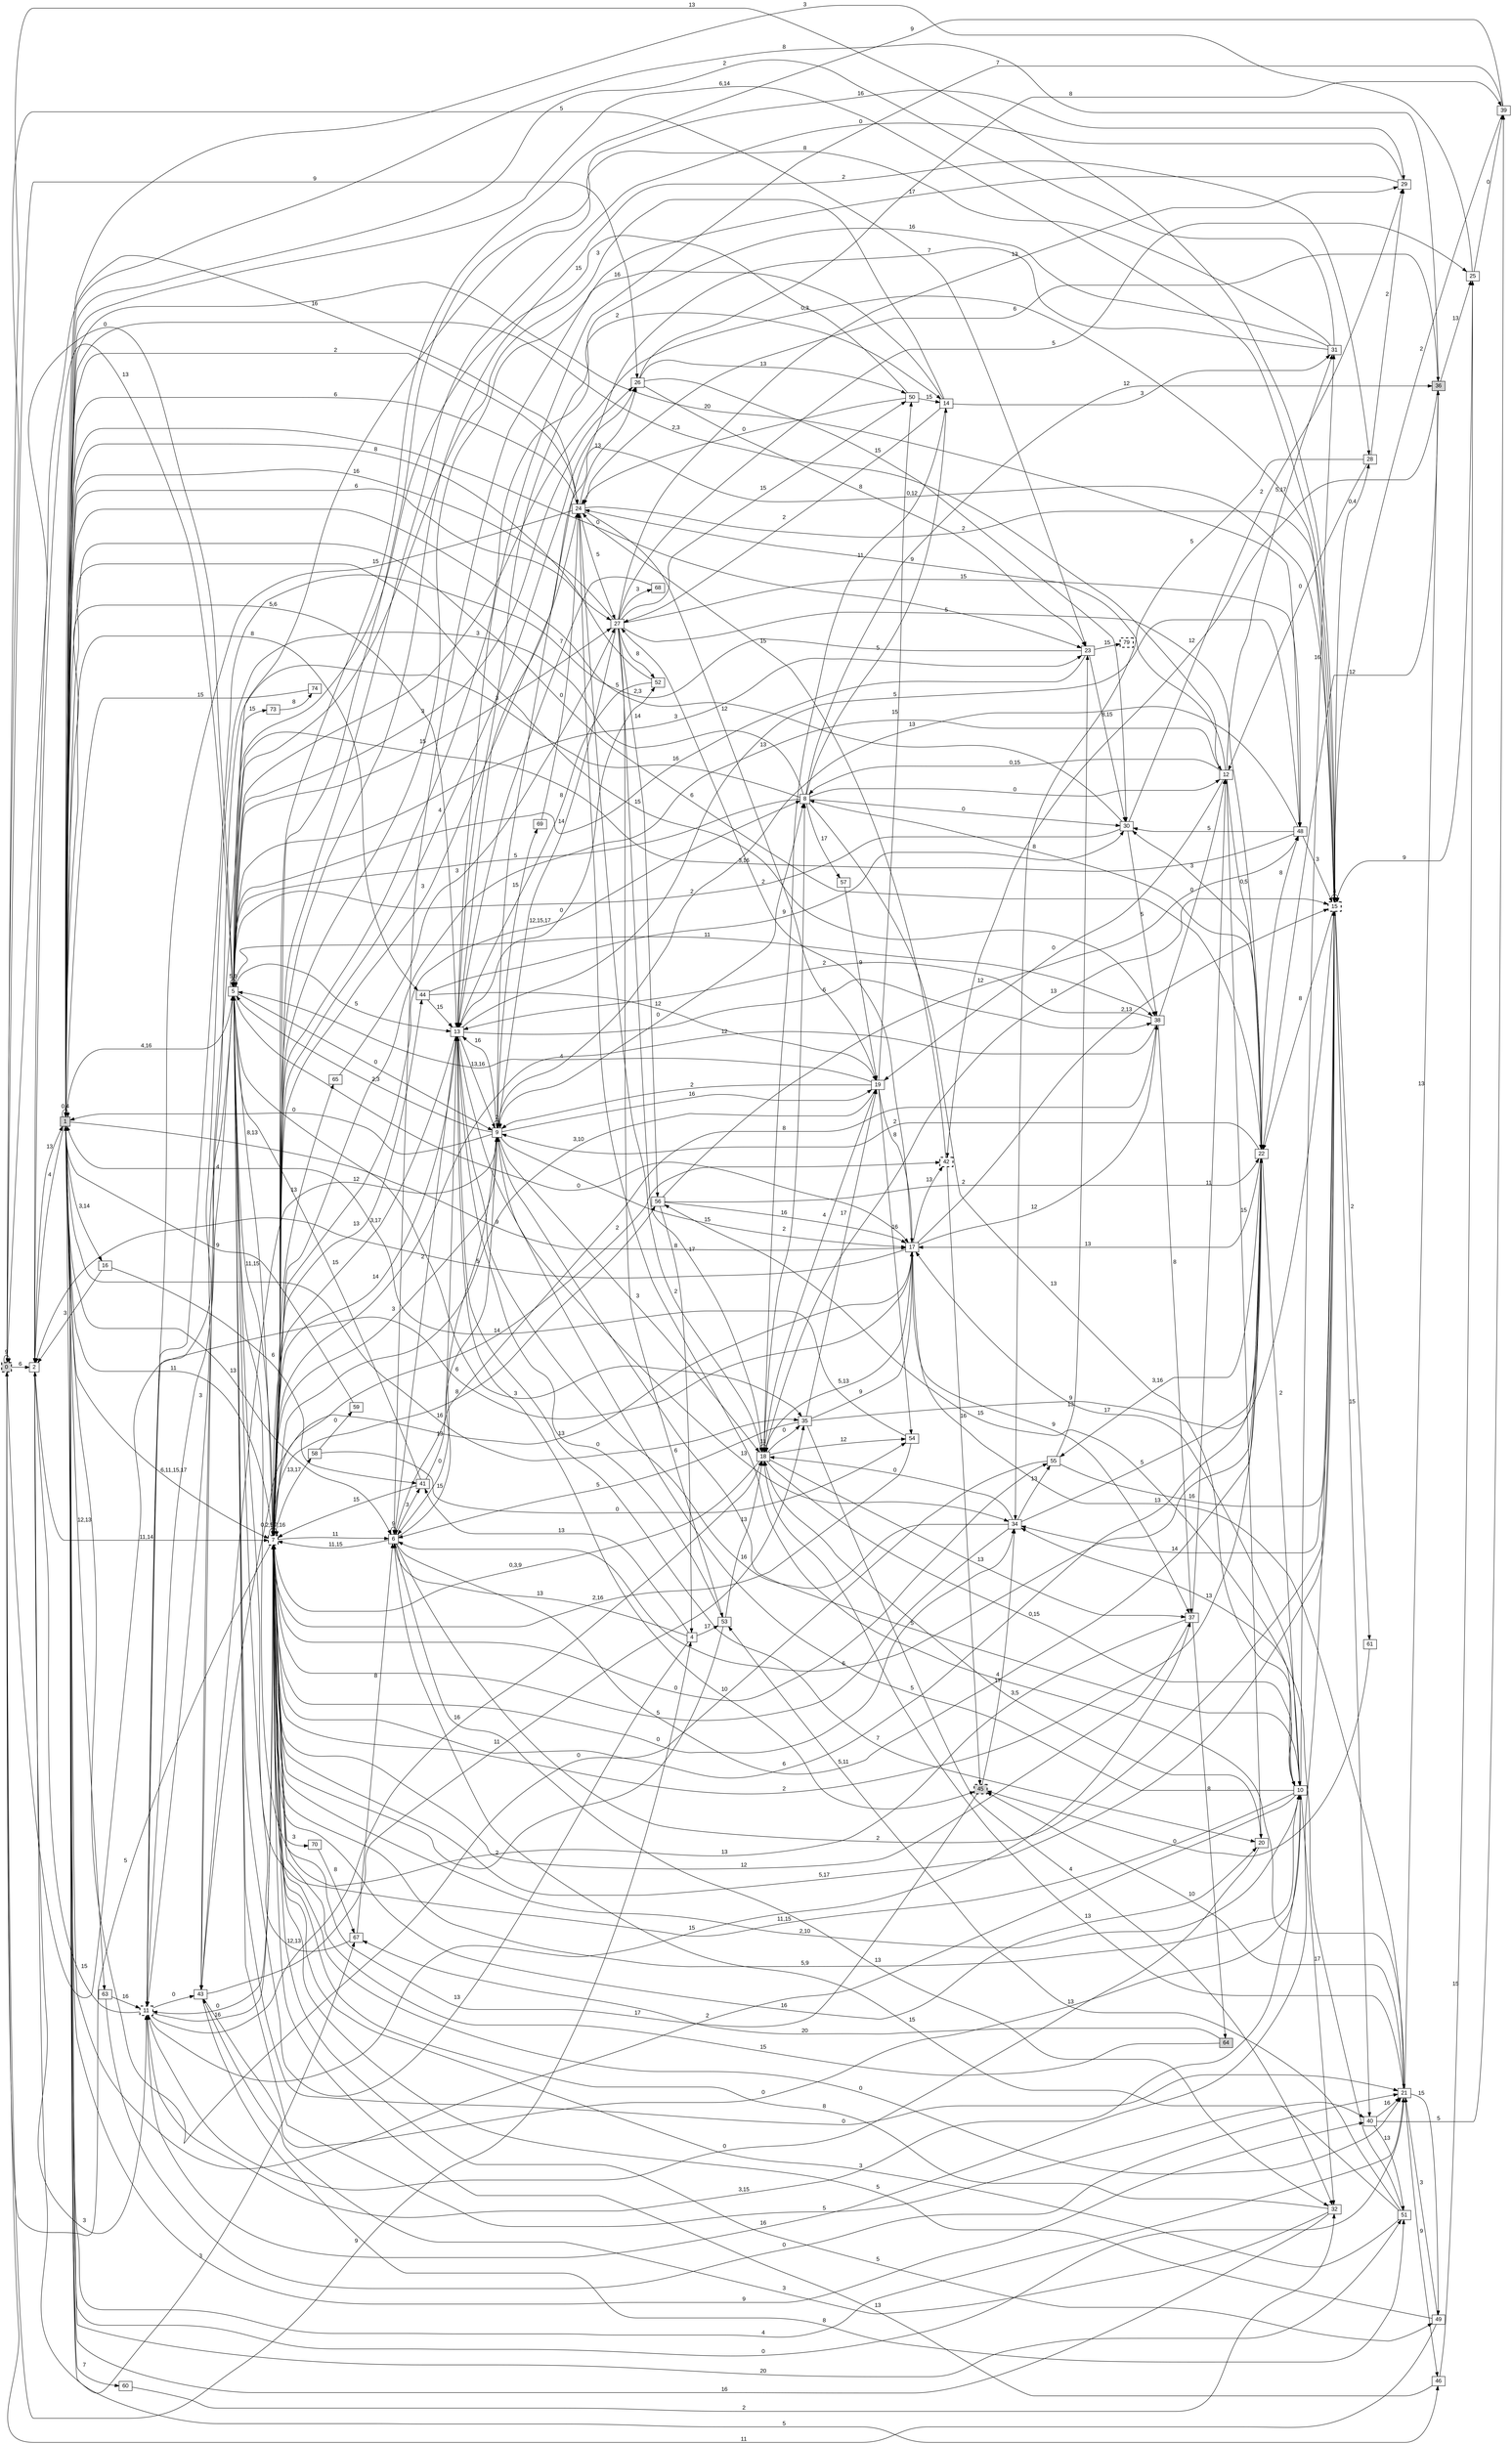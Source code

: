 digraph "NDFA" {
  rankdir=LR
  node [shape=box width=0.1 height=0.1 fontname=Arial]
  edge [fontname=Arial]
/* Estados */
 s0 [label="0" style="filled,bold,dashed"] /* I:1 F:1 D:0 */
 s1 [label="1" style="filled"] /* I:1 F:0 D:0 */
 s2 [label="2" ] /* I:0 F:0 D:0 */
 s4 [label="4" ] /* I:0 F:0 D:0 */
 s5 [label="5" ] /* I:0 F:0 D:0 */
 s6 [label="6" ] /* I:0 F:0 D:0 */
 s7 [label="7" style="bold,dashed"] /* I:0 F:1 D:0 */
 s8 [label="8" ] /* I:0 F:0 D:0 */
 s9 [label="9" ] /* I:0 F:0 D:0 */
 s10 [label="10" ] /* I:0 F:0 D:0 */
 s11 [label="11" style="bold,dashed"] /* I:0 F:1 D:0 */
 s12 [label="12" ] /* I:0 F:0 D:0 */
 s13 [label="13" ] /* I:0 F:0 D:0 */
 s14 [label="14" ] /* I:0 F:0 D:0 */
 s15 [label="15" style="bold,dashed"] /* I:0 F:1 D:0 */
 s16 [label="16" ] /* I:0 F:0 D:0 */
 s17 [label="17" ] /* I:0 F:0 D:0 */
 s18 [label="18" ] /* I:0 F:0 D:0 */
 s19 [label="19" ] /* I:0 F:0 D:0 */
 s20 [label="20" ] /* I:0 F:0 D:0 */
 s21 [label="21" ] /* I:0 F:0 D:0 */
 s22 [label="22" ] /* I:0 F:0 D:0 */
 s23 [label="23" ] /* I:0 F:0 D:0 */
 s24 [label="24" ] /* I:0 F:0 D:0 */
 s25 [label="25" ] /* I:0 F:0 D:0 */
 s26 [label="26" ] /* I:0 F:0 D:0 */
 s27 [label="27" ] /* I:0 F:0 D:0 */
 s28 [label="28" ] /* I:0 F:0 D:0 */
 s29 [label="29" ] /* I:0 F:0 D:0 */
 s30 [label="30" ] /* I:0 F:0 D:0 */
 s31 [label="31" ] /* I:0 F:0 D:0 */
 s32 [label="32" ] /* I:0 F:0 D:0 */
 s34 [label="34" ] /* I:0 F:0 D:0 */
 s35 [label="35" ] /* I:0 F:0 D:0 */
 s36 [label="36" style="filled"] /* I:1 F:0 D:0 */
 s37 [label="37" ] /* I:0 F:0 D:0 */
 s38 [label="38" ] /* I:0 F:0 D:0 */
 s39 [label="39" ] /* I:0 F:0 D:0 */
 s40 [label="40" ] /* I:0 F:0 D:0 */
 s41 [label="41" ] /* I:0 F:0 D:0 */
 s42 [label="42" style="bold,dashed"] /* I:0 F:1 D:0 */
 s43 [label="43" ] /* I:0 F:0 D:0 */
 s44 [label="44" ] /* I:0 F:0 D:0 */
 s45 [label="45" style="filled,bold,dashed"] /* I:1 F:1 D:0 */
 s46 [label="46" ] /* I:0 F:0 D:0 */
 s48 [label="48" ] /* I:0 F:0 D:0 */
 s49 [label="49" ] /* I:0 F:0 D:0 */
 s50 [label="50" ] /* I:0 F:0 D:0 */
 s51 [label="51" ] /* I:0 F:0 D:0 */
 s52 [label="52" ] /* I:0 F:0 D:0 */
 s53 [label="53" ] /* I:0 F:0 D:0 */
 s54 [label="54" ] /* I:0 F:0 D:0 */
 s55 [label="55" ] /* I:0 F:0 D:0 */
 s56 [label="56" ] /* I:0 F:0 D:0 */
 s57 [label="57" ] /* I:0 F:0 D:0 */
 s58 [label="58" ] /* I:0 F:0 D:0 */
 s59 [label="59" ] /* I:0 F:0 D:0 */
 s60 [label="60" ] /* I:0 F:0 D:0 */
 s61 [label="61" ] /* I:0 F:0 D:0 */
 s63 [label="63" ] /* I:0 F:0 D:0 */
 s64 [label="64" style="filled"] /* I:1 F:0 D:0 */
 s65 [label="65" ] /* I:0 F:0 D:0 */
 s67 [label="67" ] /* I:0 F:0 D:0 */
 s68 [label="68" ] /* I:0 F:0 D:0 */
 s69 [label="69" ] /* I:0 F:0 D:0 */
 s70 [label="70" ] /* I:0 F:0 D:0 */
 s73 [label="73" ] /* I:0 F:0 D:0 */
 s74 [label="74" ] /* I:0 F:0 D:0 */
 s79 [label="79" style="bold,dashed"] /* I:0 F:1 D:0 */
/* Transiciones */
  s0 -> s0 [label="9"]
  s0 -> s2 [label="6"]
  s0 -> s4 [label="9"]
  s0 -> s15 [label="13"]
  s0 -> s17 [label="6"]
  s0 -> s23 [label="5"]
  s0 -> s26 [label="9"]
  s1 -> s1 [label="0,4"]
  s1 -> s2 [label="4"]
  s1 -> s5 [label="4,16"]
  s1 -> s6 [label="13"]
  s1 -> s7 [label="6,11,15,17"]
  s1 -> s13 [label="5,6"]
  s1 -> s15 [label="6,14"]
  s1 -> s16 [label="3,14"]
  s1 -> s17 [label="9"]
  s1 -> s21 [label="4"]
  s1 -> s22 [label="6"]
  s1 -> s23 [label="0"]
  s1 -> s24 [label="2"]
  s1 -> s27 [label="6"]
  s1 -> s35 [label="16"]
  s1 -> s36 [label="8"]
  s1 -> s38 [label="15"]
  s1 -> s40 [label="9"]
  s1 -> s44 [label="8"]
  s1 -> s46 [label="5"]
  s1 -> s48 [label="20"]
  s1 -> s51 [label="20"]
  s1 -> s60 [label="7"]
  s1 -> s63 [label="12,13"]
  s2 -> s1 [label="13"]
  s2 -> s5 [label="13"]
  s2 -> s7 [label="11,14"]
  s2 -> s11 [label="3"]
  s2 -> s67 [label="3"]
  s4 -> s5 [label="13"]
  s4 -> s6 [label="13"]
  s4 -> s41 [label="13"]
  s4 -> s53 [label="17"]
  s5 -> s0 [label="0"]
  s5 -> s5 [label="5,6"]
  s5 -> s7 [label="8,13"]
  s5 -> s9 [label="0"]
  s5 -> s11 [label="3"]
  s5 -> s13 [label="5"]
  s5 -> s15 [label="0,3"]
  s5 -> s17 [label="0"]
  s5 -> s21 [label="0"]
  s5 -> s23 [label="3"]
  s5 -> s26 [label="3"]
  s5 -> s27 [label="15"]
  s5 -> s35 [label="3"]
  s5 -> s38 [label="11"]
  s5 -> s40 [label="5"]
  s5 -> s73 [label="15"]
  s6 -> s6 [label="9"]
  s6 -> s7 [label="11,15"]
  s6 -> s9 [label="15"]
  s6 -> s13 [label="2"]
  s6 -> s15 [label="2"]
  s6 -> s22 [label="5,11"]
  s6 -> s32 [label="13"]
  s6 -> s38 [label="8"]
  s6 -> s41 [label="3"]
  s7 -> s0 [label="5"]
  s7 -> s1 [label="11"]
  s7 -> s5 [label="11,15"]
  s7 -> s6 [label="11"]
  s7 -> s7 [label="0,2,5,7,16"]
  s7 -> s8 [label="12,15,17"]
  s7 -> s9 [label="3"]
  s7 -> s10 [label="5,9"]
  s7 -> s11 [label="0"]
  s7 -> s12 [label="13"]
  s7 -> s13 [label="14"]
  s7 -> s14 [label="2"]
  s7 -> s15 [label="5,17"]
  s7 -> s20 [label="16"]
  s7 -> s21 [label="0"]
  s7 -> s22 [label="6"]
  s7 -> s24 [label="3"]
  s7 -> s26 [label="4"]
  s7 -> s28 [label="2"]
  s7 -> s29 [label="16"]
  s7 -> s34 [label="0"]
  s7 -> s42 [label="2"]
  s7 -> s44 [label="13"]
  s7 -> s49 [label="5"]
  s7 -> s55 [label="0"]
  s7 -> s56 [label="8"]
  s7 -> s58 [label="13,17"]
  s7 -> s65 [label="13"]
  s7 -> s70 [label="3"]
  s8 -> s5 [label="5"]
  s8 -> s10 [label="13"]
  s8 -> s11 [label="3"]
  s8 -> s12 [label="0"]
  s8 -> s14 [label="5"]
  s8 -> s30 [label="0"]
  s8 -> s36 [label="12"]
  s8 -> s43 [label="3"]
  s8 -> s57 [label="17"]
  s9 -> s1 [label="0"]
  s9 -> s5 [label="2,3"]
  s9 -> s6 [label="0"]
  s9 -> s8 [label="0"]
  s9 -> s9 [label="2"]
  s9 -> s10 [label="5"]
  s9 -> s13 [label="16"]
  s9 -> s17 [label="15"]
  s9 -> s18 [label="3"]
  s9 -> s19 [label="16"]
  s9 -> s43 [label="12"]
  s9 -> s69 [label="15"]
  s10 -> s1 [label="2"]
  s10 -> s5 [label="11,15"]
  s10 -> s7 [label="2,10"]
  s10 -> s9 [label="5"]
  s10 -> s17 [label="17"]
  s10 -> s31 [label="16"]
  s10 -> s32 [label="17"]
  s10 -> s56 [label="15"]
  s11 -> s2 [label="15"]
  s11 -> s7 [label="16"]
  s11 -> s10 [label="3,15"]
  s11 -> s15 [label="16"]
  s11 -> s18 [label="16"]
  s11 -> s37 [label="15"]
  s11 -> s43 [label="0"]
  s12 -> s1 [label="2,3"]
  s12 -> s8 [label="0,15"]
  s12 -> s19 [label="0"]
  s12 -> s20 [label="15"]
  s12 -> s22 [label="0,5"]
  s12 -> s24 [label="9"]
  s12 -> s31 [label="5,17"]
  s13 -> s7 [label="3,17"]
  s13 -> s9 [label="13,16"]
  s13 -> s15 [label="0,12"]
  s13 -> s20 [label="7"]
  s13 -> s34 [label="13"]
  s13 -> s38 [label="6"]
  s13 -> s45 [label="10"]
  s13 -> s48 [label="5"]
  s13 -> s52 [label="0"]
  s14 -> s5 [label="3"]
  s14 -> s7 [label="16"]
  s14 -> s18 [label="11"]
  s14 -> s27 [label="2"]
  s14 -> s31 [label="3"]
  s15 -> s15 [label="4"]
  s15 -> s22 [label="8"]
  s15 -> s28 [label="0,4"]
  s15 -> s34 [label="14"]
  s15 -> s40 [label="15"]
  s15 -> s61 [label="2"]
  s16 -> s2 [label="3"]
  s16 -> s41 [label="6"]
  s17 -> s2 [label="5"]
  s17 -> s15 [label="2,13"]
  s17 -> s18 [label="5,13"]
  s17 -> s21 [label="13"]
  s17 -> s27 [label="2"]
  s17 -> s37 [label="9"]
  s17 -> s38 [label="12"]
  s17 -> s42 [label="13"]
  s18 -> s7 [label="0,3,9"]
  s18 -> s8 [label="2"]
  s18 -> s10 [label="0,15"]
  s18 -> s15 [label="13"]
  s18 -> s18 [label="11"]
  s18 -> s19 [label="4"]
  s18 -> s35 [label="0"]
  s18 -> s37 [label="13"]
  s18 -> s54 [label="12"]
  s19 -> s5 [label="4"]
  s19 -> s7 [label="3,10"]
  s19 -> s9 [label="2"]
  s19 -> s17 [label="8"]
  s19 -> s50 [label="15"]
  s19 -> s54 [label="16"]
  s20 -> s11 [label="0"]
  s20 -> s18 [label="3,5"]
  s21 -> s1 [label="0"]
  s21 -> s18 [label="13"]
  s21 -> s24 [label="4"]
  s21 -> s36 [label="13"]
  s21 -> s45 [label="10"]
  s21 -> s46 [label="9"]
  s21 -> s49 [label="15"]
  s22 -> s6 [label="6"]
  s22 -> s7 [label="2"]
  s22 -> s8 [label="8"]
  s22 -> s9 [label="2"]
  s22 -> s10 [label="2"]
  s22 -> s17 [label="13"]
  s22 -> s30 [label="3"]
  s22 -> s48 [label="8"]
  s22 -> s55 [label="3,16"]
  s23 -> s5 [label="16"]
  s23 -> s11 [label="2,3"]
  s23 -> s30 [label="8,15"]
  s23 -> s79 [label="15"]
  s24 -> s1 [label="6"]
  s24 -> s2 [label="16"]
  s24 -> s11 [label="15"]
  s24 -> s15 [label="2"]
  s24 -> s18 [label="2"]
  s24 -> s19 [label="12"]
  s24 -> s26 [label="13"]
  s24 -> s27 [label="5"]
  s25 -> s1 [label="3"]
  s25 -> s15 [label="9"]
  s25 -> s39 [label="0"]
  s26 -> s23 [label="8"]
  s26 -> s30 [label="15"]
  s26 -> s39 [label="8"]
  s26 -> s50 [label="13"]
  s27 -> s1 [label="16"]
  s27 -> s9 [label="14"]
  s27 -> s18 [label="17"]
  s27 -> s22 [label="5"]
  s27 -> s25 [label="5"]
  s27 -> s29 [label="13"]
  s27 -> s48 [label="15"]
  s27 -> s50 [label="15"]
  s27 -> s52 [label="8"]
  s27 -> s53 [label="6"]
  s27 -> s56 [label="14"]
  s27 -> s68 [label="3"]
  s28 -> s12 [label="0"]
  s28 -> s29 [label="2"]
  s28 -> s34 [label="5"]
  s29 -> s6 [label="17"]
  s29 -> s7 [label="0"]
  s30 -> s1 [label="5"]
  s30 -> s5 [label="2"]
  s30 -> s29 [label="2"]
  s30 -> s38 [label="5"]
  s31 -> s1 [label="2"]
  s31 -> s5 [label="8"]
  s31 -> s9 [label="7"]
  s31 -> s13 [label="16"]
  s32 -> s1 [label="16"]
  s32 -> s7 [label="8"]
  s32 -> s43 [label="3"]
  s34 -> s7 [label="5"]
  s34 -> s13 [label="16"]
  s34 -> s18 [label="0"]
  s34 -> s22 [label="5"]
  s34 -> s55 [label="13"]
  s35 -> s6 [label="5"]
  s35 -> s15 [label="9"]
  s35 -> s17 [label="9"]
  s35 -> s19 [label="17"]
  s35 -> s32 [label="4"]
  s36 -> s22 [label="12"]
  s36 -> s24 [label="6"]
  s36 -> s25 [label="13"]
  s36 -> s42 [label="12"]
  s37 -> s5 [label="13"]
  s37 -> s7 [label="12"]
  s37 -> s12 [label="11"]
  s37 -> s64 [label="8"]
  s38 -> s7 [label="12"]
  s38 -> s12 [label="0"]
  s38 -> s13 [label="2"]
  s38 -> s37 [label="8"]
  s39 -> s7 [label="9"]
  s39 -> s13 [label="7"]
  s39 -> s15 [label="2"]
  s40 -> s21 [label="16"]
  s40 -> s39 [label="5"]
  s40 -> s51 [label="13"]
  s41 -> s5 [label="15"]
  s41 -> s7 [label="15"]
  s41 -> s13 [label="13"]
  s42 -> s24 [label="15"]
  s42 -> s45 [label="16"]
  s43 -> s5 [label="4"]
  s43 -> s10 [label="0"]
  s43 -> s17 [label="13"]
  s43 -> s35 [label="11"]
  s43 -> s51 [label="8"]
  s44 -> s13 [label="15"]
  s44 -> s19 [label="12"]
  s44 -> s30 [label="9"]
  s45 -> s7 [label="17"]
  s45 -> s34 [label="17"]
  s46 -> s7 [label="13"]
  s46 -> s25 [label="15"]
  s48 -> s9 [label="13"]
  s48 -> s11 [label="3,16"]
  s48 -> s15 [label="3"]
  s48 -> s30 [label="5"]
  s49 -> s0 [label="11"]
  s49 -> s7 [label="5"]
  s49 -> s21 [label="3"]
  s50 -> s5 [label="15"]
  s50 -> s14 [label="15"]
  s50 -> s24 [label="0"]
  s51 -> s6 [label="15"]
  s51 -> s7 [label="3"]
  s51 -> s34 [label="13"]
  s51 -> s53 [label="13"]
  s52 -> s1 [label="8"]
  s52 -> s13 [label="8"]
  s53 -> s7 [label="2"]
  s53 -> s13 [label="0"]
  s53 -> s18 [label="13"]
  s54 -> s1 [label="14"]
  s54 -> s7 [label="2,16"]
  s55 -> s1 [label="0"]
  s55 -> s15 [label="16"]
  s55 -> s23 [label="13"]
  s56 -> s4 [label="8"]
  s56 -> s17 [label="16"]
  s56 -> s22 [label="2"]
  s56 -> s48 [label="12"]
  s57 -> s19 [label="9"]
  s58 -> s54 [label="0"]
  s58 -> s59 [label="0"]
  s59 -> s1 [label="9"]
  s60 -> s32 [label="2"]
  s61 -> s45 [label="0"]
  s63 -> s11 [label="16"]
  s63 -> s21 [label="0"]
  s64 -> s7 [label="15"]
  s64 -> s67 [label="20"]
  s65 -> s27 [label="3"]
  s67 -> s5 [label="12,13"]
  s67 -> s6 [label="8"]
  s68 -> s13 [label="7"]
  s69 -> s24 [label="0"]
  s70 -> s67 [label="8"]
  s73 -> s74 [label="8"]
  s74 -> s1 [label="15"]
}
